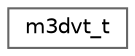 digraph "Graphical Class Hierarchy"
{
 // LATEX_PDF_SIZE
  bgcolor="transparent";
  edge [fontname=Helvetica,fontsize=10,labelfontname=Helvetica,labelfontsize=10];
  node [fontname=Helvetica,fontsize=10,shape=box,height=0.2,width=0.4];
  rankdir="LR";
  Node0 [id="Node000000",label="m3dvt_t",height=0.2,width=0.4,color="grey40", fillcolor="white", style="filled",URL="$structm3dvt__t.html",tooltip=" "];
}

